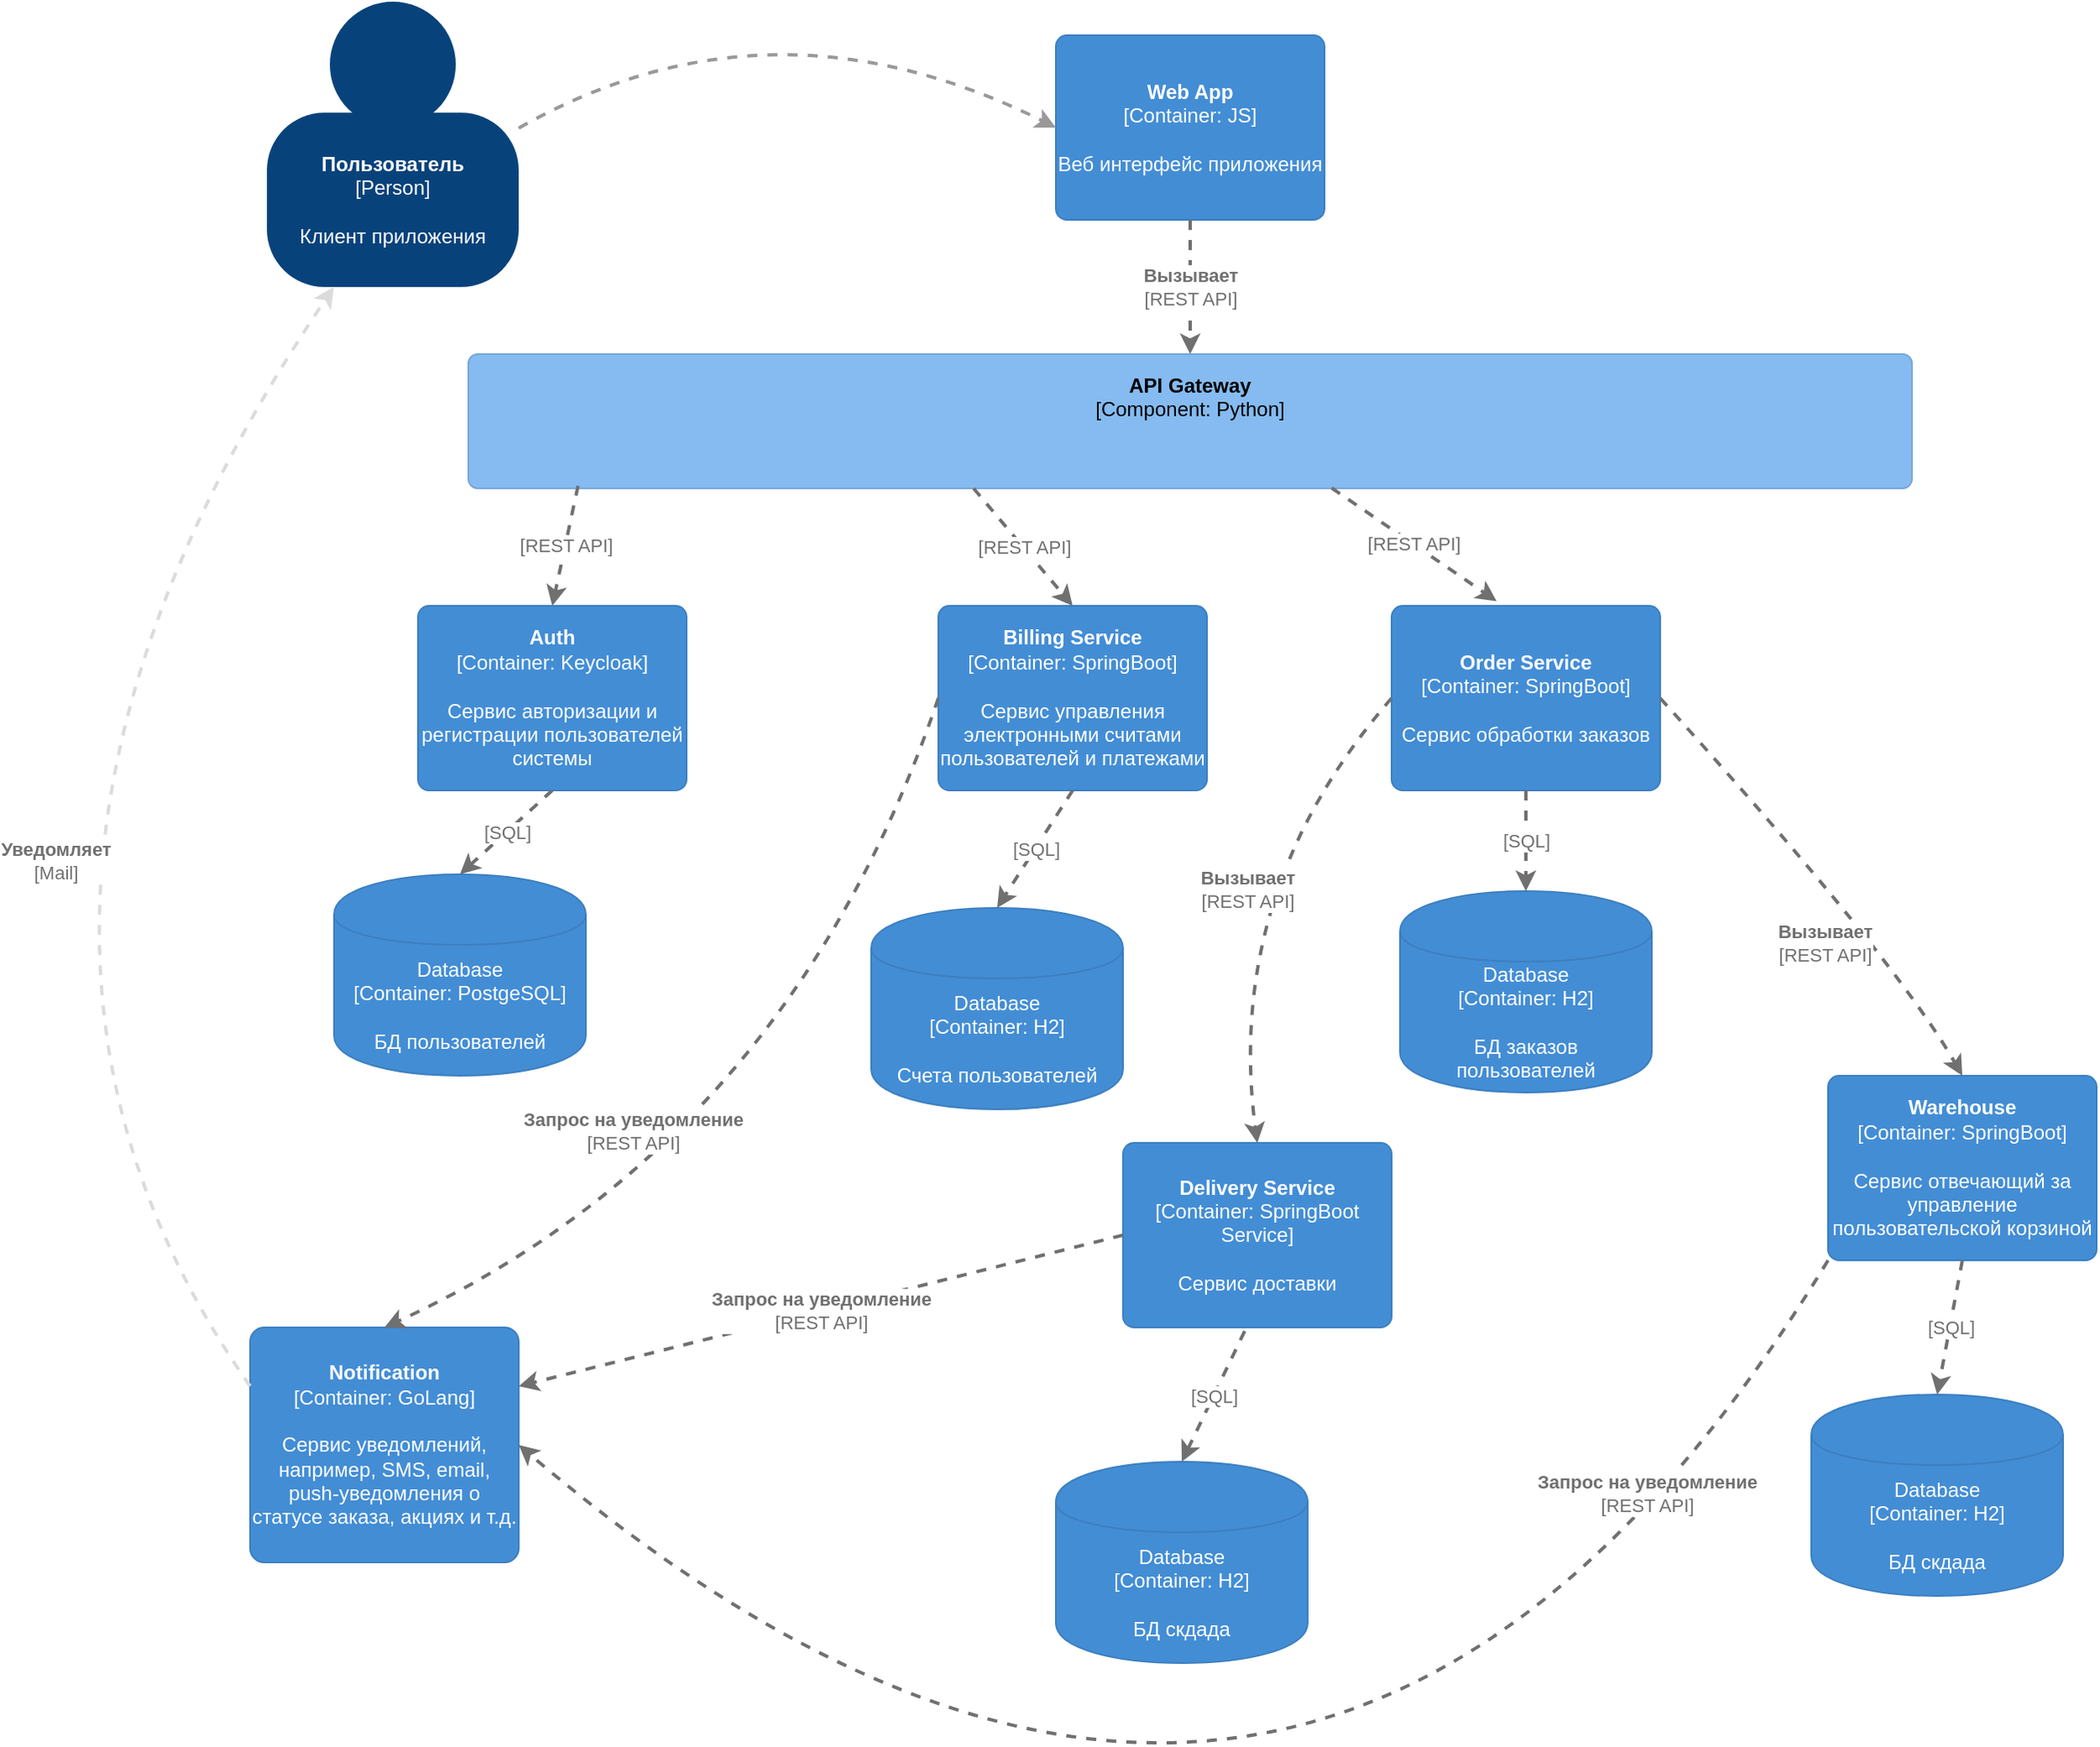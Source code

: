 <mxfile version="28.0.6">
  <diagram name="Page-1" id="qnwdh2mnfeIYqEopL8B-">
    <mxGraphModel dx="3021" dy="1322" grid="1" gridSize="10" guides="1" tooltips="1" connect="1" arrows="1" fold="1" page="1" pageScale="1" pageWidth="827" pageHeight="1169" math="0" shadow="0">
      <root>
        <mxCell id="0" />
        <mxCell id="1" parent="0" />
        <mxCell id="NL4ZDU8Ut7cK-EMNt8p2-7" value="" style="group;rounded=0;labelBackgroundColor=none;fillColor=none;fontColor=#ffffff;align=center;html=1;" parent="1" vertex="1" connectable="0">
          <mxGeometry x="-360" y="270" width="150" height="170" as="geometry" />
          <C4Person as="c4" />
        </mxCell>
        <object label="&lt;b&gt;Пользователь&lt;/b&gt;&lt;div&gt;[Person]&lt;/div&gt;&lt;div&gt;&lt;br&gt;&lt;/div&gt;&lt;div&gt;Клиент приложения&lt;br&gt;&lt;/div&gt;" placeholders="1" c4Name="Customer" c4Type="body" c4Description="Клиент приложения &#xa;«I&#39;ll Have the BLT»" id="NL4ZDU8Ut7cK-EMNt8p2-8">
          <mxCell style="rounded=1;whiteSpace=wrap;html=1;labelBackgroundColor=none;fillColor=#08427b;fontColor=#ffffff;align=center;arcSize=33;strokeColor=3c7fc0;" parent="NL4ZDU8Ut7cK-EMNt8p2-7" vertex="1">
            <mxGeometry y="66.111" width="150" height="103.889" as="geometry" />
            <C4Person as="c4" />
          </mxCell>
        </object>
        <mxCell id="NL4ZDU8Ut7cK-EMNt8p2-9" value="" style="ellipse;whiteSpace=wrap;html=1;aspect=fixed;rounded=0;labelBackgroundColor=none;fillColor=#08427b;fontSize=12;fontColor=#ffffff;align=center;strokeColor=3c7fc0;" parent="NL4ZDU8Ut7cK-EMNt8p2-7" vertex="1">
          <mxGeometry x="37.5" width="75" height="75" as="geometry" />
          <C4Person as="c4" />
        </mxCell>
        <object label="&lt;span&gt;&lt;b&gt;Web App&lt;/b&gt;&lt;/span&gt;&lt;div&gt;[Container:&amp;nbsp;&lt;span&gt;JS&lt;/span&gt;&lt;span&gt;]&lt;/span&gt;&lt;/div&gt;&lt;div&gt;&lt;br&gt;&lt;/div&gt;&lt;div&gt;Веб интерфейс приложения&lt;/div&gt;" placeholders="1" c4Name="Web App" c4Type="Container" c4Technology="ReactJS" c4Description="Веб интерфейс приложения" id="eXgxO8RRphhry2hFEgWg-5">
          <mxCell style="rounded=1;whiteSpace=wrap;html=1;labelBackgroundColor=none;fillColor=#438dd5;fontColor=#ffffff;align=center;arcSize=6;strokeColor=#3c7fc0;" parent="1" vertex="1">
            <mxGeometry x="110" y="290" width="160" height="110" as="geometry" />
            <C4Container as="c4" />
          </mxCell>
        </object>
        <object label="&lt;span&gt;&lt;b&gt;Billing Service&lt;/b&gt;&lt;/span&gt;&lt;div&gt;[Container:&amp;nbsp;&lt;span&gt;SpringBoot&lt;/span&gt;&lt;span&gt;]&lt;/span&gt;&lt;/div&gt;&lt;div&gt;&lt;br&gt;&lt;/div&gt;&lt;div&gt;Сервис управления электронными считами пользователей и платежами&lt;/div&gt;" placeholders="1" c4Name="Catalog" c4Type="Container" c4Technology="SpringBoot" c4Description="Сервис управления каталогом продуктов" id="eXgxO8RRphhry2hFEgWg-13">
          <mxCell style="rounded=1;whiteSpace=wrap;html=1;labelBackgroundColor=none;fillColor=#438dd5;fontColor=#ffffff;align=center;arcSize=6;strokeColor=#3c7fc0;" parent="1" vertex="1">
            <mxGeometry x="40" y="630" width="160" height="110" as="geometry" />
            <C4Container as="c4" />
          </mxCell>
        </object>
        <object label="&lt;b&gt;Delivery Service&lt;/b&gt;&lt;br&gt;&lt;div&gt;[Container:&amp;nbsp;&lt;span&gt;SpringBoot Service&lt;/span&gt;&lt;span&gt;]&lt;/span&gt;&lt;/div&gt;&lt;div&gt;&lt;br&gt;&lt;/div&gt;&lt;div&gt;Сервис доставки&lt;/div&gt;" placeholders="1" c4Name="Promotion" c4Type="Container" c4Technology="SpringBoot Service" c4Description="Сервис управления каталогом продуктов" id="eXgxO8RRphhry2hFEgWg-14">
          <mxCell style="rounded=1;whiteSpace=wrap;html=1;labelBackgroundColor=none;fillColor=#438dd5;fontColor=#ffffff;align=center;arcSize=6;strokeColor=#3c7fc0;" parent="1" vertex="1">
            <mxGeometry x="150" y="950" width="160" height="110" as="geometry" />
            <C4Container as="c4" />
          </mxCell>
        </object>
        <object label="&lt;span&gt;&lt;b&gt;Order Service&lt;/b&gt;&lt;/span&gt;&lt;div&gt;[Container:&amp;nbsp;&lt;span&gt;SpringBoot&lt;/span&gt;&lt;span&gt;]&lt;/span&gt;&lt;/div&gt;&lt;div&gt;&lt;br&gt;&lt;/div&gt;&lt;div&gt;Сервис обработки заказов&lt;/div&gt;" placeholders="1" c4Name="Order" c4Type="Container" c4Technology="SpringBoot" c4Description="Сервис обработки заказов из очереди" id="eXgxO8RRphhry2hFEgWg-16">
          <mxCell style="rounded=1;whiteSpace=wrap;html=1;labelBackgroundColor=none;fillColor=#438dd5;fontColor=#ffffff;align=center;arcSize=6;strokeColor=#3c7fc0;" parent="1" vertex="1">
            <mxGeometry x="310" y="630" width="160" height="110" as="geometry" />
            <C4Container as="c4" />
          </mxCell>
        </object>
        <object label="&lt;span&gt;&lt;b&gt;Warehouse&lt;/b&gt;&lt;/span&gt;&lt;div&gt;[Container:&amp;nbsp;&lt;span&gt;SpringBoot&lt;/span&gt;&lt;span&gt;]&lt;/span&gt;&lt;/div&gt;&lt;div&gt;&lt;br&gt;&lt;/div&gt;&lt;div&gt;Cервис отвечающий за управление пользовательской корзиной&lt;/div&gt;" placeholders="1" c4Name="Cart" c4Type="Container" c4Technology="SpringBoot" c4Description="Cервис отвечающий за управление пользовательской корзиной" id="eXgxO8RRphhry2hFEgWg-17">
          <mxCell style="rounded=1;whiteSpace=wrap;html=1;labelBackgroundColor=none;fillColor=#438dd5;fontColor=#ffffff;align=center;arcSize=6;strokeColor=#3c7fc0;" parent="1" vertex="1">
            <mxGeometry x="570" y="910" width="160" height="110" as="geometry" />
            <C4Container as="c4" />
          </mxCell>
        </object>
        <object label="&lt;b&gt;API Gateway&lt;/b&gt;&lt;br&gt;&lt;div&gt;[Component:&amp;nbsp;&lt;span&gt;Python&lt;/span&gt;&lt;span&gt;]&lt;/span&gt;&lt;/div&gt;&lt;div&gt;&lt;br&gt;&lt;/div&gt;&lt;div&gt;&lt;br&gt;&lt;/div&gt;" placeholders="1" c4Name="Balancer" c4Type="Component" c4Technology="Nginx" c4Description="Балансировщик нагрузки" id="eXgxO8RRphhry2hFEgWg-22">
          <mxCell style="rounded=1;whiteSpace=wrap;html=1;labelBackgroundColor=none;fillColor=#85bbf0;fontColor=#000000;align=center;arcSize=7;strokeColor=#78a8d8;" parent="1" vertex="1">
            <mxGeometry x="-240" y="480" width="860" height="80" as="geometry" />
            <C4Component as="c4" />
          </mxCell>
        </object>
        <object label="&lt;div style=&quot;text-align: left&quot;&gt;&lt;div style=&quot;text-align: center&quot;&gt;&lt;b&gt;Вызывает&lt;/b&gt;&lt;/div&gt;&lt;div style=&quot;text-align: center&quot;&gt;[REST API]&lt;/div&gt;&lt;/div&gt;" c4Type="Relationship" c4Description="Вызывает" c4Technology="REST API" id="eXgxO8RRphhry2hFEgWg-28">
          <mxCell style="edgeStyle=none;rounded=0;html=1;jettySize=auto;orthogonalLoop=1;strokeColor=#707070;strokeWidth=2;fontColor=#707070;jumpStyle=none;dashed=1;exitX=0.5;exitY=1;exitDx=0;exitDy=0;entryX=0.5;entryY=0;entryDx=0;entryDy=0;" parent="1" source="eXgxO8RRphhry2hFEgWg-5" target="eXgxO8RRphhry2hFEgWg-22" edge="1">
            <mxGeometry width="160" relative="1" as="geometry">
              <mxPoint x="160" y="480" as="sourcePoint" />
              <mxPoint x="302" y="616" as="targetPoint" />
            </mxGeometry>
            <C4Relationship as="c4" />
          </mxCell>
        </object>
        <object label="&lt;div style=&quot;text-align: left&quot;&gt;&lt;div style=&quot;text-align: center&quot;&gt;&lt;b&gt;Вызывает&lt;/b&gt;&lt;/div&gt;&lt;div style=&quot;text-align: center&quot;&gt;[REST API]&lt;/div&gt;&lt;/div&gt;" c4Type="Relationship" c4Description="Вызывает" c4Technology="REST API" id="eXgxO8RRphhry2hFEgWg-29">
          <mxCell style="edgeStyle=none;rounded=0;html=1;jettySize=auto;orthogonalLoop=1;strokeColor=#707070;strokeWidth=2;fontColor=#707070;jumpStyle=none;dashed=1;exitX=0;exitY=0.5;exitDx=0;exitDy=0;entryX=0.5;entryY=0;entryDx=0;entryDy=0;curved=1;" parent="1" source="eXgxO8RRphhry2hFEgWg-16" target="eXgxO8RRphhry2hFEgWg-14" edge="1">
            <mxGeometry x="-0.063" y="10" width="160" relative="1" as="geometry">
              <mxPoint x="170" y="1075" as="sourcePoint" />
              <mxPoint x="170" y="1205" as="targetPoint" />
              <Array as="points">
                <mxPoint x="210" y="800" />
              </Array>
              <mxPoint as="offset" />
            </mxGeometry>
            <C4Relationship as="c4" />
          </mxCell>
        </object>
        <object label="&lt;span&gt;&lt;b&gt;Auth&lt;/b&gt;&lt;/span&gt;&lt;div&gt;[Container:&amp;nbsp;&lt;span&gt;Keycloak&lt;/span&gt;&lt;span&gt;]&lt;/span&gt;&lt;/div&gt;&lt;div&gt;&lt;br&gt;&lt;/div&gt;&lt;div&gt;Сервис авторизации и регистрации пользователей системы&lt;/div&gt;" placeholders="1" c4Name="Auth" c4Type="Container" c4Technology="SpringBoot" c4Description="Сервис авторизации и регистрации пользователей системы" id="56SUBs0YtMmsnrdU0l0h-4">
          <mxCell style="rounded=1;whiteSpace=wrap;html=1;labelBackgroundColor=none;fillColor=#438dd5;fontColor=#ffffff;align=center;arcSize=6;strokeColor=#3c7fc0;" parent="1" vertex="1">
            <mxGeometry x="-270" y="630" width="160" height="110" as="geometry" />
            <C4Container as="c4" />
          </mxCell>
        </object>
        <object label="&lt;span&gt;Database&lt;/span&gt;&lt;div&gt;[Container:&amp;nbsp;PostgeSQL]&lt;/div&gt;&lt;div&gt;&lt;br&gt;&lt;/div&gt;&lt;div&gt;БД пользователей&lt;/div&gt;" placeholders="1" c4Type="Database" c4Technology="PostgeSQL" c4Description="БД пользователей" id="56SUBs0YtMmsnrdU0l0h-5">
          <mxCell style="shape=cylinder;whiteSpace=wrap;html=1;boundedLbl=1;rounded=0;labelBackgroundColor=none;fillColor=#438dd5;fontSize=12;fontColor=#ffffff;align=center;strokeColor=#3c7fc0;" parent="1" vertex="1">
            <mxGeometry x="-320" y="790" width="150" height="120" as="geometry" />
            <C4Database as="c4" />
          </mxCell>
        </object>
        <object label="&lt;div style=&quot;text-align: left&quot;&gt;&lt;div style=&quot;text-align: center&quot;&gt;&lt;b&gt;&lt;/b&gt;&lt;/div&gt;&lt;div style=&quot;text-align: center&quot;&gt;[SQL]&lt;/div&gt;&lt;/div&gt;" c4Type="Relationship" c4Description="" c4Technology="SQL" id="56SUBs0YtMmsnrdU0l0h-8">
          <mxCell style="edgeStyle=none;rounded=0;html=1;entryX=0.5;entryY=0;jettySize=auto;orthogonalLoop=1;strokeColor=#707070;strokeWidth=2;fontColor=#707070;jumpStyle=none;dashed=1;exitX=0.5;exitY=1;exitDx=0;exitDy=0;entryDx=0;entryDy=0;" parent="1" source="56SUBs0YtMmsnrdU0l0h-4" target="56SUBs0YtMmsnrdU0l0h-5" edge="1">
            <mxGeometry width="160" relative="1" as="geometry">
              <mxPoint x="90" y="895" as="sourcePoint" />
              <mxPoint x="-80" y="895" as="targetPoint" />
            </mxGeometry>
            <C4Relationship as="c4" />
          </mxCell>
        </object>
        <object label="&lt;div style=&quot;text-align: left&quot;&gt;&lt;div style=&quot;text-align: center&quot;&gt;&lt;b&gt;&lt;/b&gt;&lt;/div&gt;&lt;div style=&quot;text-align: center&quot;&gt;[REST API]&lt;/div&gt;&lt;/div&gt;" c4Type="Relationship" c4Description="" c4Technology="REST API" id="56SUBs0YtMmsnrdU0l0h-9">
          <mxCell style="edgeStyle=none;rounded=0;html=1;entryX=0.5;entryY=0;jettySize=auto;orthogonalLoop=1;strokeColor=#707070;strokeWidth=2;fontColor=#707070;jumpStyle=none;dashed=1;entryDx=0;entryDy=0;exitX=0.076;exitY=0.981;exitDx=0;exitDy=0;exitPerimeter=0;" parent="1" source="eXgxO8RRphhry2hFEgWg-22" target="56SUBs0YtMmsnrdU0l0h-4" edge="1">
            <mxGeometry width="160" relative="1" as="geometry">
              <mxPoint x="-160" y="560" as="sourcePoint" />
              <mxPoint x="-200" y="590" as="targetPoint" />
            </mxGeometry>
            <C4Relationship as="c4" />
          </mxCell>
        </object>
        <object label="&lt;div style=&quot;text-align: left&quot;&gt;&lt;div style=&quot;text-align: center&quot;&gt;&lt;b&gt;Вызывает&lt;/b&gt;&lt;/div&gt;&lt;div style=&quot;text-align: center&quot;&gt;[REST API]&lt;/div&gt;&lt;/div&gt;" c4Type="Relationship" c4Description="Вызывает" c4Technology="REST API" id="56SUBs0YtMmsnrdU0l0h-15">
          <mxCell style="edgeStyle=none;rounded=0;html=1;entryX=0.5;entryY=0;jettySize=auto;orthogonalLoop=1;strokeColor=#707070;strokeWidth=2;fontColor=#707070;jumpStyle=none;dashed=1;exitX=1;exitY=0.5;exitDx=0;exitDy=0;entryDx=0;entryDy=0;curved=1;" parent="1" source="eXgxO8RRphhry2hFEgWg-16" target="eXgxO8RRphhry2hFEgWg-17" edge="1">
            <mxGeometry x="0.2" y="-25" width="160" relative="1" as="geometry">
              <mxPoint x="720" y="895" as="sourcePoint" />
              <mxPoint x="880" y="895" as="targetPoint" />
              <Array as="points">
                <mxPoint x="610" y="840" />
              </Array>
              <mxPoint as="offset" />
            </mxGeometry>
            <C4Relationship as="c4" />
          </mxCell>
        </object>
        <object label="&lt;span&gt;Database&lt;/span&gt;&lt;div&gt;[Container:&amp;nbsp;H2]&lt;/div&gt;&lt;div&gt;&lt;br&gt;&lt;/div&gt;&lt;div&gt;Счета пользователей&lt;/div&gt;" placeholders="1" c4Type="Database" c4Technology="H2" c4Description="БД акций, спецпредложений" id="56SUBs0YtMmsnrdU0l0h-16">
          <mxCell style="shape=cylinder;whiteSpace=wrap;html=1;boundedLbl=1;rounded=0;labelBackgroundColor=none;fillColor=#438dd5;fontSize=12;fontColor=#ffffff;align=center;strokeColor=#3c7fc0;" parent="1" vertex="1">
            <mxGeometry y="810" width="150" height="120" as="geometry" />
            <C4Database as="c4" />
          </mxCell>
        </object>
        <object label="&lt;div style=&quot;text-align: left&quot;&gt;&lt;div style=&quot;text-align: center&quot;&gt;&lt;b&gt;&lt;/b&gt;&lt;/div&gt;&lt;div style=&quot;text-align: center&quot;&gt;[SQL]&lt;/div&gt;&lt;/div&gt;" c4Type="Relationship" c4Description="" c4Technology="SQL" id="56SUBs0YtMmsnrdU0l0h-17">
          <mxCell style="edgeStyle=none;rounded=0;html=1;entryX=0.5;entryY=0;jettySize=auto;orthogonalLoop=1;strokeColor=#707070;strokeWidth=2;fontColor=#707070;jumpStyle=none;dashed=1;exitX=0.5;exitY=1;exitDx=0;exitDy=0;entryDx=0;entryDy=0;" parent="1" target="56SUBs0YtMmsnrdU0l0h-16" edge="1" source="eXgxO8RRphhry2hFEgWg-13">
            <mxGeometry width="160" relative="1" as="geometry">
              <mxPoint x="70" y="1239" as="sourcePoint" />
              <mxPoint x="390" y="1044" as="targetPoint" />
            </mxGeometry>
            <C4Relationship as="c4" />
          </mxCell>
        </object>
        <object label="&lt;span&gt;&lt;b&gt;Notification&lt;/b&gt;&lt;/span&gt;&lt;div&gt;[Container:&amp;nbsp;&lt;span&gt;GoLang&lt;/span&gt;&lt;span&gt;]&lt;/span&gt;&lt;/div&gt;&lt;div&gt;&lt;br&gt;&lt;/div&gt;&lt;div&gt;Cервис уведомлений, например, SMS, email, push-уведомления о статусе заказа, акциях и т.д.&lt;/div&gt;" placeholders="1" c4Name="Notification" c4Type="Container" c4Technology="GoLang" c4Description="Cервис уведомлений, например, SMS, email, push-уведомления о статусе заказа, акциях и т.д." id="56SUBs0YtMmsnrdU0l0h-44">
          <mxCell style="rounded=1;whiteSpace=wrap;html=1;labelBackgroundColor=none;fillColor=#438dd5;fontColor=#ffffff;align=center;arcSize=6;strokeColor=#3c7fc0;" parent="1" vertex="1">
            <mxGeometry x="-370" y="1060" width="160" height="140" as="geometry" />
            <C4Container as="c4" />
          </mxCell>
        </object>
        <object label="&lt;div style=&quot;text-align: left&quot;&gt;&lt;div style=&quot;text-align: center&quot;&gt;&lt;b&gt;Запрос на уведомление&lt;/b&gt;&lt;/div&gt;&lt;div style=&quot;text-align: center&quot;&gt;[REST API]&lt;/div&gt;&lt;/div&gt;" c4Type="Relationship" c4Description="Запрос на уведомление" c4Technology="REST API" id="56SUBs0YtMmsnrdU0l0h-45">
          <mxCell style="edgeStyle=none;rounded=0;html=1;entryX=0.5;entryY=0;jettySize=auto;orthogonalLoop=1;strokeColor=#707070;strokeWidth=2;fontColor=#707070;jumpStyle=none;dashed=1;entryDx=0;entryDy=0;exitX=0;exitY=0.5;exitDx=0;exitDy=0;curved=1;" parent="1" source="eXgxO8RRphhry2hFEgWg-13" target="56SUBs0YtMmsnrdU0l0h-44" edge="1">
            <mxGeometry x="0.323" y="-45" width="160" relative="1" as="geometry">
              <mxPoint y="1760" as="sourcePoint" />
              <mxPoint x="160" y="1760" as="targetPoint" />
              <Array as="points">
                <mxPoint x="-50" y="950" />
              </Array>
              <mxPoint y="1" as="offset" />
            </mxGeometry>
            <C4Relationship as="c4" />
          </mxCell>
        </object>
        <mxCell id="56SUBs0YtMmsnrdU0l0h-50" value="" style="endArrow=classic;html=1;rounded=0;endFill=1;strokeColor=#999999;dashed=1;fontStyle=1;curved=1;strokeWidth=2;entryX=0;entryY=0.5;entryDx=0;entryDy=0;" parent="1" source="NL4ZDU8Ut7cK-EMNt8p2-8" target="eXgxO8RRphhry2hFEgWg-5" edge="1">
          <mxGeometry width="50" height="50" relative="1" as="geometry">
            <mxPoint x="70" y="80" as="sourcePoint" />
            <mxPoint x="-40" y="250" as="targetPoint" />
            <Array as="points">
              <mxPoint x="-60" y="260" />
            </Array>
          </mxGeometry>
        </mxCell>
        <object label="&lt;div style=&quot;text-align: left&quot;&gt;&lt;div style=&quot;text-align: center&quot;&gt;&lt;b&gt;Уведомляет&lt;/b&gt;&lt;/div&gt;&lt;div style=&quot;text-align: center&quot;&gt;[Mail]&lt;/div&gt;&lt;/div&gt;" c4Type="Relationship" c4Description="Уведомляет" c4Technology="WS" id="56SUBs0YtMmsnrdU0l0h-59">
          <mxCell style="edgeStyle=none;rounded=0;html=1;jettySize=auto;orthogonalLoop=1;strokeColor=#DBDBDB;strokeWidth=2;fontColor=#707070;jumpStyle=none;dashed=1;exitX=0;exitY=0.25;exitDx=0;exitDy=0;curved=1;fillColor=#f5f5f5;" parent="1" source="56SUBs0YtMmsnrdU0l0h-44" target="NL4ZDU8Ut7cK-EMNt8p2-8" edge="1">
            <mxGeometry x="0.055" y="-54" width="160" relative="1" as="geometry">
              <mxPoint x="-600" y="1370" as="sourcePoint" />
              <mxPoint x="10" y="432.5" as="targetPoint" />
              <Array as="points">
                <mxPoint x="-570" y="810" />
              </Array>
              <mxPoint as="offset" />
            </mxGeometry>
            <C4Relationship as="c4" />
          </mxCell>
        </object>
        <object label="&lt;span&gt;Database&lt;/span&gt;&lt;div&gt;[Container:&amp;nbsp;H2]&lt;/div&gt;&lt;div&gt;&lt;br&gt;&lt;/div&gt;&lt;div&gt;БД заказов пользователей&lt;/div&gt;" placeholders="1" c4Type="Database" c4Technology="H2" c4Description="БД акций, спецпредложений" id="CUvXOP1gcR7MU74q7Y06-2">
          <mxCell style="shape=cylinder;whiteSpace=wrap;html=1;boundedLbl=1;rounded=0;labelBackgroundColor=none;fillColor=#438dd5;fontSize=12;fontColor=#ffffff;align=center;strokeColor=#3c7fc0;" vertex="1" parent="1">
            <mxGeometry x="315" y="800" width="150" height="120" as="geometry" />
            <C4Database as="c4" />
          </mxCell>
        </object>
        <object label="&lt;div style=&quot;text-align: left&quot;&gt;&lt;div style=&quot;text-align: center&quot;&gt;&lt;b&gt;&lt;/b&gt;&lt;/div&gt;&lt;div style=&quot;text-align: center&quot;&gt;[SQL]&lt;/div&gt;&lt;/div&gt;" c4Type="Relationship" c4Description="" c4Technology="SQL" id="CUvXOP1gcR7MU74q7Y06-3">
          <mxCell style="edgeStyle=none;rounded=0;html=1;entryX=0.5;entryY=0;jettySize=auto;orthogonalLoop=1;strokeColor=#707070;strokeWidth=2;fontColor=#707070;jumpStyle=none;dashed=1;exitX=0.5;exitY=1;exitDx=0;exitDy=0;entryDx=0;entryDy=0;" edge="1" parent="1" source="eXgxO8RRphhry2hFEgWg-16" target="CUvXOP1gcR7MU74q7Y06-2">
            <mxGeometry width="160" relative="1" as="geometry">
              <mxPoint x="245" y="860" as="sourcePoint" />
              <mxPoint x="10" y="1120" as="targetPoint" />
            </mxGeometry>
            <C4Relationship as="c4" />
          </mxCell>
        </object>
        <object label="&lt;span&gt;Database&lt;/span&gt;&lt;div&gt;[Container:&amp;nbsp;H2]&lt;/div&gt;&lt;div&gt;&lt;br&gt;&lt;/div&gt;&lt;div&gt;БД скдада&lt;/div&gt;" placeholders="1" c4Type="Database" c4Technology="H2" c4Description="БД акций, спецпредложений" id="CUvXOP1gcR7MU74q7Y06-4">
          <mxCell style="shape=cylinder;whiteSpace=wrap;html=1;boundedLbl=1;rounded=0;labelBackgroundColor=none;fillColor=#438dd5;fontSize=12;fontColor=#ffffff;align=center;strokeColor=#3c7fc0;" vertex="1" parent="1">
            <mxGeometry x="560" y="1100" width="150" height="120" as="geometry" />
            <C4Database as="c4" />
          </mxCell>
        </object>
        <object label="&lt;div style=&quot;text-align: left&quot;&gt;&lt;div style=&quot;text-align: center&quot;&gt;&lt;b&gt;&lt;/b&gt;&lt;/div&gt;&lt;div style=&quot;text-align: center&quot;&gt;[SQL]&lt;/div&gt;&lt;/div&gt;" c4Type="Relationship" c4Description="" c4Technology="SQL" id="CUvXOP1gcR7MU74q7Y06-5">
          <mxCell style="edgeStyle=none;rounded=0;html=1;entryX=0.5;entryY=0;jettySize=auto;orthogonalLoop=1;strokeColor=#707070;strokeWidth=2;fontColor=#707070;jumpStyle=none;dashed=1;exitX=0.5;exitY=1;exitDx=0;exitDy=0;entryDx=0;entryDy=0;" edge="1" parent="1" source="eXgxO8RRphhry2hFEgWg-17" target="CUvXOP1gcR7MU74q7Y06-4">
            <mxGeometry width="160" relative="1" as="geometry">
              <mxPoint x="410" y="940" as="sourcePoint" />
              <mxPoint x="410" y="1000" as="targetPoint" />
            </mxGeometry>
            <C4Relationship as="c4" />
          </mxCell>
        </object>
        <object label="&lt;span&gt;Database&lt;/span&gt;&lt;div&gt;[Container:&amp;nbsp;H2]&lt;/div&gt;&lt;div&gt;&lt;br&gt;&lt;/div&gt;&lt;div&gt;БД скдада&lt;/div&gt;" placeholders="1" c4Type="Database" c4Technology="H2" c4Description="БД акций, спецпредложений" id="CUvXOP1gcR7MU74q7Y06-6">
          <mxCell style="shape=cylinder;whiteSpace=wrap;html=1;boundedLbl=1;rounded=0;labelBackgroundColor=none;fillColor=#438dd5;fontSize=12;fontColor=#ffffff;align=center;strokeColor=#3c7fc0;" vertex="1" parent="1">
            <mxGeometry x="110" y="1140" width="150" height="120" as="geometry" />
            <C4Database as="c4" />
          </mxCell>
        </object>
        <object label="&lt;div style=&quot;text-align: left&quot;&gt;&lt;div style=&quot;text-align: center&quot;&gt;&lt;b&gt;&lt;/b&gt;&lt;/div&gt;&lt;div style=&quot;text-align: center&quot;&gt;[SQL]&lt;/div&gt;&lt;/div&gt;" c4Type="Relationship" c4Description="" c4Technology="SQL" id="CUvXOP1gcR7MU74q7Y06-7">
          <mxCell style="edgeStyle=none;rounded=0;html=1;entryX=0.5;entryY=0;jettySize=auto;orthogonalLoop=1;strokeColor=#707070;strokeWidth=2;fontColor=#707070;jumpStyle=none;dashed=1;exitX=0.453;exitY=1.02;exitDx=0;exitDy=0;entryDx=0;entryDy=0;exitPerimeter=0;" edge="1" parent="1" source="eXgxO8RRphhry2hFEgWg-14" target="CUvXOP1gcR7MU74q7Y06-6">
            <mxGeometry width="160" relative="1" as="geometry">
              <mxPoint x="350" y="1280" as="sourcePoint" />
              <mxPoint x="350" y="1370" as="targetPoint" />
            </mxGeometry>
            <C4Relationship as="c4" />
          </mxCell>
        </object>
        <object label="&lt;div style=&quot;text-align: left&quot;&gt;&lt;div style=&quot;text-align: center&quot;&gt;&lt;b&gt;Запрос на уведомление&lt;/b&gt;&lt;/div&gt;&lt;div style=&quot;text-align: center&quot;&gt;[REST API]&lt;/div&gt;&lt;/div&gt;" c4Type="Relationship" c4Description="Запрос на уведомление" c4Technology="REST API" id="CUvXOP1gcR7MU74q7Y06-8">
          <mxCell style="edgeStyle=none;rounded=0;html=1;entryX=1;entryY=0.5;jettySize=auto;orthogonalLoop=1;strokeColor=#707070;strokeWidth=2;fontColor=#707070;jumpStyle=none;dashed=1;entryDx=0;entryDy=0;exitX=0;exitY=1;exitDx=0;exitDy=0;curved=1;" edge="1" parent="1" source="eXgxO8RRphhry2hFEgWg-17" target="56SUBs0YtMmsnrdU0l0h-44">
            <mxGeometry x="-0.712" y="-20" width="160" relative="1" as="geometry">
              <mxPoint x="550" y="1300" as="sourcePoint" />
              <mxPoint x="350" y="1760" as="targetPoint" />
              <Array as="points">
                <mxPoint x="260" y="1530" />
              </Array>
              <mxPoint as="offset" />
            </mxGeometry>
            <C4Relationship as="c4" />
          </mxCell>
        </object>
        <object label="&lt;div style=&quot;text-align: left&quot;&gt;&lt;div style=&quot;text-align: center&quot;&gt;&lt;b&gt;Запрос на уведомление&lt;/b&gt;&lt;/div&gt;&lt;div style=&quot;text-align: center&quot;&gt;[REST API]&lt;/div&gt;&lt;/div&gt;" c4Type="Relationship" c4Description="Запрос на уведомление" c4Technology="REST API" id="CUvXOP1gcR7MU74q7Y06-9">
          <mxCell style="edgeStyle=none;rounded=0;html=1;entryX=1;entryY=0.25;jettySize=auto;orthogonalLoop=1;strokeColor=#707070;strokeWidth=2;fontColor=#707070;jumpStyle=none;dashed=1;entryDx=0;entryDy=0;exitX=0;exitY=0.5;exitDx=0;exitDy=0;" edge="1" parent="1" source="eXgxO8RRphhry2hFEgWg-14" target="56SUBs0YtMmsnrdU0l0h-44">
            <mxGeometry width="160" relative="1" as="geometry">
              <mxPoint x="840" y="1520" as="sourcePoint" />
              <mxPoint x="280" y="1520" as="targetPoint" />
            </mxGeometry>
            <C4Relationship as="c4" />
          </mxCell>
        </object>
        <object label="&lt;div style=&quot;text-align: left&quot;&gt;&lt;div style=&quot;text-align: center&quot;&gt;&lt;b&gt;&lt;/b&gt;&lt;/div&gt;&lt;div style=&quot;text-align: center&quot;&gt;[REST API]&lt;/div&gt;&lt;/div&gt;" c4Type="Relationship" c4Description="" c4Technology="REST API" id="CUvXOP1gcR7MU74q7Y06-10">
          <mxCell style="edgeStyle=none;rounded=0;html=1;entryX=0.5;entryY=0;jettySize=auto;orthogonalLoop=1;strokeColor=#707070;strokeWidth=2;fontColor=#707070;jumpStyle=none;dashed=1;entryDx=0;entryDy=0;exitX=0.35;exitY=1;exitDx=0;exitDy=0;exitPerimeter=0;" edge="1" parent="1" source="eXgxO8RRphhry2hFEgWg-22" target="eXgxO8RRphhry2hFEgWg-13">
            <mxGeometry width="160" relative="1" as="geometry">
              <mxPoint x="120" y="550" as="sourcePoint" />
              <mxPoint x="54" y="772" as="targetPoint" />
            </mxGeometry>
            <C4Relationship as="c4" />
          </mxCell>
        </object>
        <object label="&lt;div style=&quot;text-align: left&quot;&gt;&lt;div style=&quot;text-align: center&quot;&gt;&lt;b&gt;&lt;/b&gt;&lt;/div&gt;&lt;div style=&quot;text-align: center&quot;&gt;[REST API]&lt;/div&gt;&lt;/div&gt;" c4Type="Relationship" c4Description="" c4Technology="REST API" id="CUvXOP1gcR7MU74q7Y06-11">
          <mxCell style="edgeStyle=none;rounded=0;html=1;entryX=0.391;entryY=-0.025;jettySize=auto;orthogonalLoop=1;strokeColor=#707070;strokeWidth=2;fontColor=#707070;jumpStyle=none;dashed=1;entryDx=0;entryDy=0;exitX=0.598;exitY=0.997;exitDx=0;exitDy=0;exitPerimeter=0;entryPerimeter=0;" edge="1" parent="1" source="eXgxO8RRphhry2hFEgWg-22" target="eXgxO8RRphhry2hFEgWg-16">
            <mxGeometry width="160" relative="1" as="geometry">
              <mxPoint x="650" y="680" as="sourcePoint" />
              <mxPoint x="660" y="750" as="targetPoint" />
            </mxGeometry>
            <C4Relationship as="c4" />
          </mxCell>
        </object>
      </root>
    </mxGraphModel>
  </diagram>
</mxfile>
